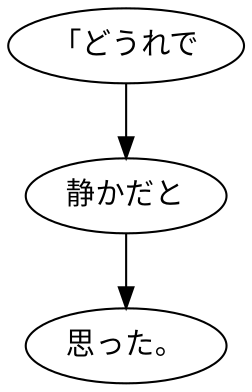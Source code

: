digraph graph7858 {
	node0 [label="「どうれで"];
	node1 [label="静かだと"];
	node2 [label="思った。"];
	node0 -> node1;
	node1 -> node2;
}
